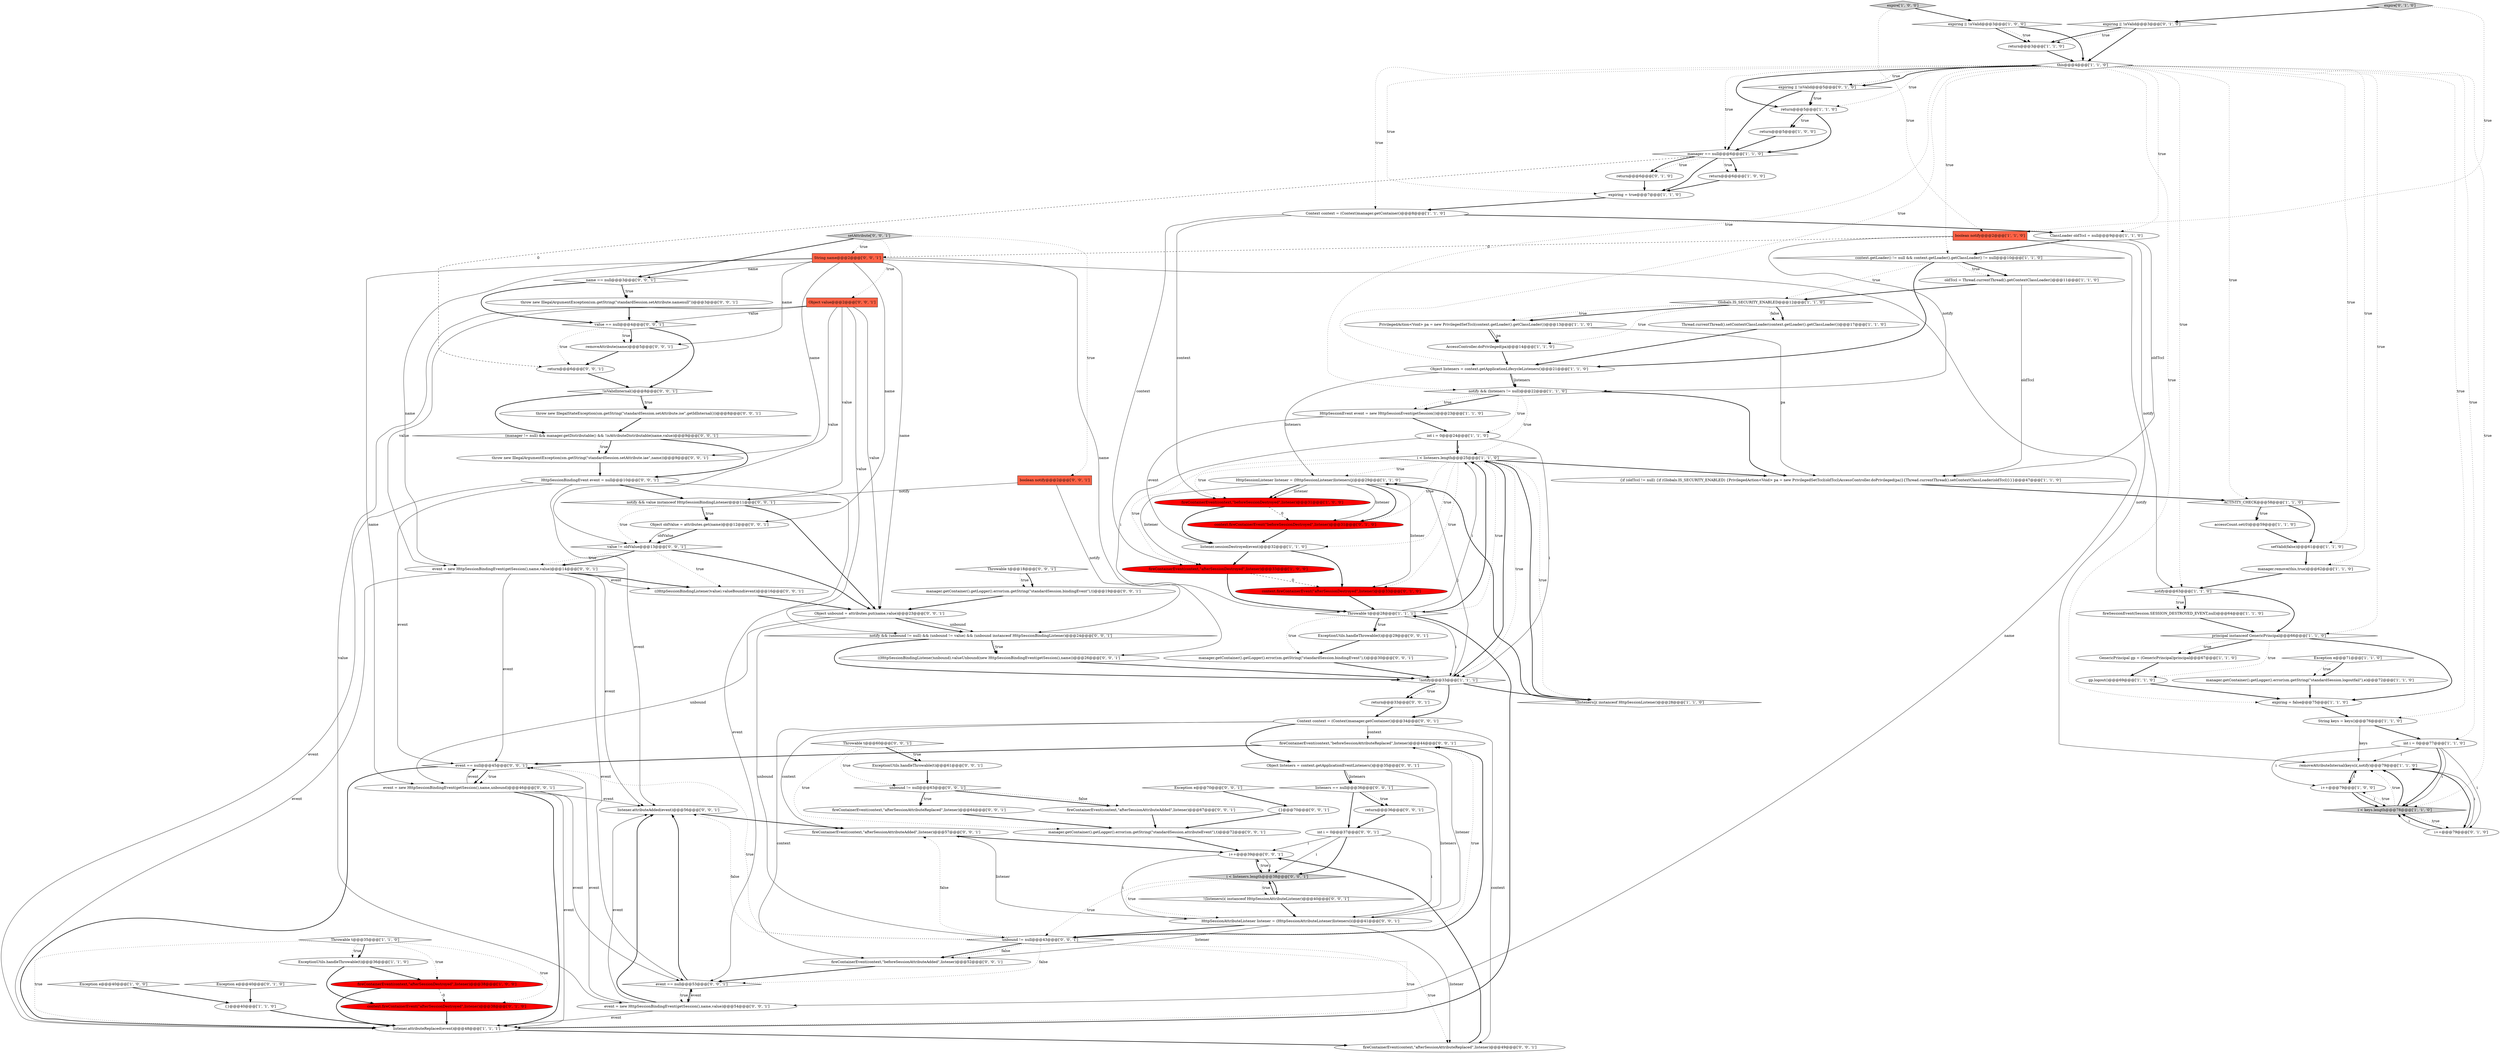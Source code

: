 digraph {
2 [style = filled, label = "manager.getContainer().getLogger().error(sm.getString(\"standardSession.logoutfail\"),e)@@@72@@@['1', '1', '0']", fillcolor = white, shape = ellipse image = "AAA0AAABBB1BBB"];
29 [style = filled, label = "expiring || !isValid@@@3@@@['1', '0', '0']", fillcolor = white, shape = diamond image = "AAA0AAABBB1BBB"];
64 [style = filled, label = "!(listeners(i( instanceof HttpSessionAttributeListener)@@@40@@@['0', '0', '1']", fillcolor = white, shape = diamond image = "AAA0AAABBB3BBB"];
32 [style = filled, label = "i++@@@79@@@['1', '0', '0']", fillcolor = white, shape = ellipse image = "AAA0AAABBB1BBB"];
43 [style = filled, label = "accessCount.set(0)@@@59@@@['1', '1', '0']", fillcolor = white, shape = ellipse image = "AAA0AAABBB1BBB"];
1 [style = filled, label = "notify && (listeners != null)@@@22@@@['1', '1', '0']", fillcolor = white, shape = diamond image = "AAA0AAABBB1BBB"];
33 [style = filled, label = "return@@@5@@@['1', '1', '0']", fillcolor = white, shape = ellipse image = "AAA0AAABBB1BBB"];
78 [style = filled, label = "throw new IllegalArgumentException(sm.getString(\"standardSession.setAttribute.iae\",name))@@@9@@@['0', '0', '1']", fillcolor = white, shape = ellipse image = "AAA0AAABBB3BBB"];
85 [style = filled, label = "Throwable t@@@60@@@['0', '0', '1']", fillcolor = white, shape = diamond image = "AAA0AAABBB3BBB"];
0 [style = filled, label = "i < listeners.length@@@25@@@['1', '1', '0']", fillcolor = white, shape = diamond image = "AAA0AAABBB1BBB"];
99 [style = filled, label = "fireContainerEvent(context,\"beforeSessionAttributeReplaced\",listener)@@@44@@@['0', '0', '1']", fillcolor = white, shape = ellipse image = "AAA0AAABBB3BBB"];
91 [style = filled, label = "HttpSessionAttributeListener listener = (HttpSessionAttributeListener)listeners(i(@@@41@@@['0', '0', '1']", fillcolor = white, shape = ellipse image = "AAA0AAABBB3BBB"];
53 [style = filled, label = "Globals.IS_SECURITY_ENABLED@@@12@@@['1', '1', '0']", fillcolor = white, shape = diamond image = "AAA0AAABBB1BBB"];
115 [style = filled, label = "event = new HttpSessionBindingEvent(getSession(),name,value)@@@54@@@['0', '0', '1']", fillcolor = white, shape = ellipse image = "AAA0AAABBB3BBB"];
65 [style = filled, label = "Context context = (Context)manager.getContainer()@@@34@@@['0', '0', '1']", fillcolor = white, shape = ellipse image = "AAA0AAABBB3BBB"];
82 [style = filled, label = "Object listeners = context.getApplicationEventListeners()@@@35@@@['0', '0', '1']", fillcolor = white, shape = ellipse image = "AAA0AAABBB3BBB"];
92 [style = filled, label = "Object value@@@2@@@['0', '0', '1']", fillcolor = tomato, shape = box image = "AAA0AAABBB3BBB"];
19 [style = filled, label = "PrivilegedAction<Void> pa = new PrivilegedSetTccl(context.getLoader().getClassLoader())@@@13@@@['1', '1', '0']", fillcolor = white, shape = ellipse image = "AAA0AAABBB1BBB"];
5 [style = filled, label = "HttpSessionListener listener = (HttpSessionListener)listeners(j(@@@29@@@['1', '1', '0']", fillcolor = white, shape = ellipse image = "AAA0AAABBB1BBB"];
13 [style = filled, label = "Thread.currentThread().setContextClassLoader(context.getLoader().getClassLoader())@@@17@@@['1', '1', '0']", fillcolor = white, shape = ellipse image = "AAA0AAABBB1BBB"];
37 [style = filled, label = "context.getLoader() != null && context.getLoader().getClassLoader() != null@@@10@@@['1', '1', '0']", fillcolor = white, shape = diamond image = "AAA0AAABBB1BBB"];
20 [style = filled, label = "this@@@4@@@['1', '1', '0']", fillcolor = white, shape = diamond image = "AAA0AAABBB1BBB"];
100 [style = filled, label = "Object unbound = attributes.put(name,value)@@@23@@@['0', '0', '1']", fillcolor = white, shape = ellipse image = "AAA0AAABBB3BBB"];
46 [style = filled, label = "return@@@3@@@['1', '1', '0']", fillcolor = white, shape = ellipse image = "AAA0AAABBB1BBB"];
74 [style = filled, label = "ExceptionUtils.handleThrowable(t)@@@29@@@['0', '0', '1']", fillcolor = white, shape = ellipse image = "AAA0AAABBB3BBB"];
110 [style = filled, label = "int i = 0@@@37@@@['0', '0', '1']", fillcolor = white, shape = ellipse image = "AAA0AAABBB3BBB"];
23 [style = filled, label = "boolean notify@@@2@@@['1', '1', '0']", fillcolor = tomato, shape = box image = "AAA0AAABBB1BBB"];
21 [style = filled, label = "ACTIVITY_CHECK@@@58@@@['1', '1', '0']", fillcolor = white, shape = diamond image = "AAA0AAABBB1BBB"];
62 [style = filled, label = "expire['0', '1', '0']", fillcolor = lightgray, shape = diamond image = "AAA0AAABBB2BBB"];
86 [style = filled, label = "notify && (unbound != null) && (unbound != value) && (unbound instanceof HttpSessionBindingListener)@@@24@@@['0', '0', '1']", fillcolor = white, shape = diamond image = "AAA0AAABBB3BBB"];
107 [style = filled, label = "removeAttribute(name)@@@5@@@['0', '0', '1']", fillcolor = white, shape = ellipse image = "AAA0AAABBB3BBB"];
14 [style = filled, label = "int i = 0@@@24@@@['1', '1', '0']", fillcolor = white, shape = ellipse image = "AAA0AAABBB1BBB"];
72 [style = filled, label = "unbound != null@@@63@@@['0', '0', '1']", fillcolor = white, shape = diamond image = "AAA0AAABBB3BBB"];
87 [style = filled, label = "boolean notify@@@2@@@['0', '0', '1']", fillcolor = tomato, shape = box image = "AAA0AAABBB3BBB"];
73 [style = filled, label = "i < listeners.length@@@38@@@['0', '0', '1']", fillcolor = lightgray, shape = diamond image = "AAA0AAABBB3BBB"];
4 [style = filled, label = "!(listeners(j( instanceof HttpSessionListener)@@@28@@@['1', '1', '0']", fillcolor = white, shape = diamond image = "AAA0AAABBB1BBB"];
97 [style = filled, label = "notify && value instanceof HttpSessionBindingListener@@@11@@@['0', '0', '1']", fillcolor = white, shape = diamond image = "AAA0AAABBB3BBB"];
104 [style = filled, label = "((HttpSessionBindingListener)value).valueBound(event)@@@16@@@['0', '0', '1']", fillcolor = white, shape = ellipse image = "AAA0AAABBB3BBB"];
112 [style = filled, label = "{}@@@70@@@['0', '0', '1']", fillcolor = white, shape = ellipse image = "AAA0AAABBB3BBB"];
61 [style = filled, label = "context.fireContainerEvent(\"afterSessionDestroyed\",listener)@@@33@@@['0', '1', '0']", fillcolor = red, shape = ellipse image = "AAA1AAABBB2BBB"];
12 [style = filled, label = "Object listeners = context.getApplicationLifecycleListeners()@@@21@@@['1', '1', '0']", fillcolor = white, shape = ellipse image = "AAA0AAABBB1BBB"];
27 [style = filled, label = "expiring = true@@@7@@@['1', '1', '0']", fillcolor = white, shape = ellipse image = "AAA0AAABBB1BBB"];
96 [style = filled, label = "return@@@36@@@['0', '0', '1']", fillcolor = white, shape = ellipse image = "AAA0AAABBB3BBB"];
42 [style = filled, label = "manager.remove(this,true)@@@62@@@['1', '1', '0']", fillcolor = white, shape = ellipse image = "AAA0AAABBB1BBB"];
31 [style = filled, label = "return@@@5@@@['1', '0', '0']", fillcolor = white, shape = ellipse image = "AAA0AAABBB1BBB"];
105 [style = filled, label = "throw new IllegalStateException(sm.getString(\"standardSession.setAttribute.ise\",getIdInternal()))@@@8@@@['0', '0', '1']", fillcolor = white, shape = ellipse image = "AAA0AAABBB3BBB"];
41 [style = filled, label = "Context context = (Context)manager.getContainer()@@@8@@@['1', '1', '0']", fillcolor = white, shape = ellipse image = "AAA0AAABBB1BBB"];
10 [style = filled, label = "expiring = false@@@75@@@['1', '1', '0']", fillcolor = white, shape = ellipse image = "AAA0AAABBB1BBB"];
16 [style = filled, label = "fireContainerEvent(context,\"afterSessionDestroyed\",listener)@@@33@@@['1', '0', '0']", fillcolor = red, shape = ellipse image = "AAA1AAABBB1BBB"];
84 [style = filled, label = "name == null@@@3@@@['0', '0', '1']", fillcolor = white, shape = diamond image = "AAA0AAABBB3BBB"];
26 [style = filled, label = "manager == null@@@6@@@['1', '1', '0']", fillcolor = white, shape = diamond image = "AAA0AAABBB1BBB"];
67 [style = filled, label = "!isValidInternal()@@@8@@@['0', '0', '1']", fillcolor = white, shape = diamond image = "AAA0AAABBB3BBB"];
79 [style = filled, label = "return@@@6@@@['0', '0', '1']", fillcolor = white, shape = ellipse image = "AAA0AAABBB3BBB"];
9 [style = filled, label = "GenericPrincipal gp = (GenericPrincipal)principal@@@67@@@['1', '1', '0']", fillcolor = white, shape = ellipse image = "AAA0AAABBB1BBB"];
77 [style = filled, label = "Exception e@@@70@@@['0', '0', '1']", fillcolor = white, shape = diamond image = "AAA0AAABBB3BBB"];
98 [style = filled, label = "manager.getContainer().getLogger().error(sm.getString(\"standardSession.bindingEvent\"),t)@@@19@@@['0', '0', '1']", fillcolor = white, shape = ellipse image = "AAA0AAABBB3BBB"];
66 [style = filled, label = "manager.getContainer().getLogger().error(sm.getString(\"standardSession.bindingEvent\"),t)@@@30@@@['0', '0', '1']", fillcolor = white, shape = ellipse image = "AAA0AAABBB3BBB"];
106 [style = filled, label = "i++@@@39@@@['0', '0', '1']", fillcolor = white, shape = ellipse image = "AAA0AAABBB3BBB"];
24 [style = filled, label = "fireContainerEvent(context,\"beforeSessionDestroyed\",listener)@@@31@@@['1', '0', '0']", fillcolor = red, shape = ellipse image = "AAA1AAABBB1BBB"];
50 [style = filled, label = "Throwable t@@@28@@@['1', '1', '1']", fillcolor = white, shape = diamond image = "AAA0AAABBB1BBB"];
48 [style = filled, label = "fireSessionEvent(Session.SESSION_DESTROYED_EVENT,null)@@@64@@@['1', '1', '0']", fillcolor = white, shape = ellipse image = "AAA0AAABBB1BBB"];
80 [style = filled, label = "value != oldValue@@@13@@@['0', '0', '1']", fillcolor = white, shape = diamond image = "AAA0AAABBB3BBB"];
38 [style = filled, label = "Exception e@@@71@@@['1', '1', '0']", fillcolor = white, shape = diamond image = "AAA0AAABBB1BBB"];
7 [style = filled, label = "Throwable t@@@35@@@['1', '1', '0']", fillcolor = white, shape = diamond image = "AAA0AAABBB1BBB"];
58 [style = filled, label = "Exception e@@@40@@@['0', '1', '0']", fillcolor = white, shape = diamond image = "AAA0AAABBB2BBB"];
116 [style = filled, label = "fireContainerEvent(context,\"beforeSessionAttributeAdded\",listener)@@@52@@@['0', '0', '1']", fillcolor = white, shape = ellipse image = "AAA0AAABBB3BBB"];
54 [style = filled, label = "return@@@6@@@['0', '1', '0']", fillcolor = white, shape = ellipse image = "AAA0AAABBB2BBB"];
25 [style = filled, label = "setValid(false)@@@61@@@['1', '1', '0']", fillcolor = white, shape = ellipse image = "AAA0AAABBB1BBB"];
75 [style = filled, label = "throw new IllegalArgumentException(sm.getString(\"standardSession.setAttribute.namenull\"))@@@3@@@['0', '0', '1']", fillcolor = white, shape = ellipse image = "AAA0AAABBB3BBB"];
45 [style = filled, label = "{}@@@40@@@['1', '1', '0']", fillcolor = white, shape = ellipse image = "AAA0AAABBB1BBB"];
111 [style = filled, label = "manager.getContainer().getLogger().error(sm.getString(\"standardSession.attributeEvent\"),t)@@@72@@@['0', '0', '1']", fillcolor = white, shape = ellipse image = "AAA0AAABBB3BBB"];
60 [style = filled, label = "context.fireContainerEvent(\"afterSessionDestroyed\",listener)@@@38@@@['0', '1', '0']", fillcolor = red, shape = ellipse image = "AAA1AAABBB2BBB"];
93 [style = filled, label = "String name@@@2@@@['0', '0', '1']", fillcolor = tomato, shape = box image = "AAA0AAABBB3BBB"];
28 [style = filled, label = "expire['1', '0', '0']", fillcolor = lightgray, shape = diamond image = "AAA0AAABBB1BBB"];
57 [style = filled, label = "expiring || !isValid@@@5@@@['0', '1', '0']", fillcolor = white, shape = diamond image = "AAA0AAABBB2BBB"];
59 [style = filled, label = "context.fireContainerEvent(\"beforeSessionDestroyed\",listener)@@@31@@@['0', '1', '0']", fillcolor = red, shape = ellipse image = "AAA1AAABBB2BBB"];
35 [style = filled, label = "notify@@@63@@@['1', '1', '0']", fillcolor = white, shape = diamond image = "AAA0AAABBB1BBB"];
39 [style = filled, label = "ClassLoader oldTccl = null@@@9@@@['1', '1', '0']", fillcolor = white, shape = ellipse image = "AAA0AAABBB1BBB"];
44 [style = filled, label = "Exception e@@@40@@@['1', '0', '0']", fillcolor = white, shape = diamond image = "AAA0AAABBB1BBB"];
89 [style = filled, label = "fireContainerEvent(context,\"afterSessionAttributeAdded\",listener)@@@67@@@['0', '0', '1']", fillcolor = white, shape = ellipse image = "AAA0AAABBB3BBB"];
113 [style = filled, label = "value == null@@@4@@@['0', '0', '1']", fillcolor = white, shape = diamond image = "AAA0AAABBB3BBB"];
8 [style = filled, label = "String keys = keys()@@@76@@@['1', '1', '0']", fillcolor = white, shape = ellipse image = "AAA0AAABBB1BBB"];
69 [style = filled, label = "listener.attributeAdded(event)@@@56@@@['0', '0', '1']", fillcolor = white, shape = ellipse image = "AAA0AAABBB3BBB"];
30 [style = filled, label = "gp.logout()@@@69@@@['1', '1', '0']", fillcolor = white, shape = ellipse image = "AAA0AAABBB1BBB"];
90 [style = filled, label = "event = new HttpSessionBindingEvent(getSession(),name,value)@@@14@@@['0', '0', '1']", fillcolor = white, shape = ellipse image = "AAA0AAABBB3BBB"];
114 [style = filled, label = "HttpSessionBindingEvent event = null@@@10@@@['0', '0', '1']", fillcolor = white, shape = ellipse image = "AAA0AAABBB3BBB"];
101 [style = filled, label = "event == null@@@53@@@['0', '0', '1']", fillcolor = white, shape = diamond image = "AAA0AAABBB3BBB"];
94 [style = filled, label = "(manager != null) && manager.getDistributable() && !isAttributeDistributable(name,value)@@@9@@@['0', '0', '1']", fillcolor = white, shape = diamond image = "AAA0AAABBB3BBB"];
52 [style = filled, label = "HttpSessionEvent event = new HttpSessionEvent(getSession())@@@23@@@['1', '1', '0']", fillcolor = white, shape = ellipse image = "AAA0AAABBB1BBB"];
102 [style = filled, label = "fireContainerEvent(context,\"afterSessionAttributeReplaced\",listener)@@@49@@@['0', '0', '1']", fillcolor = white, shape = ellipse image = "AAA0AAABBB3BBB"];
95 [style = filled, label = "setAttribute['0', '0', '1']", fillcolor = lightgray, shape = diamond image = "AAA0AAABBB3BBB"];
17 [style = filled, label = "return@@@6@@@['1', '0', '0']", fillcolor = white, shape = ellipse image = "AAA0AAABBB1BBB"];
18 [style = filled, label = "AccessController.doPrivileged(pa)@@@14@@@['1', '1', '0']", fillcolor = white, shape = ellipse image = "AAA0AAABBB1BBB"];
6 [style = filled, label = "listener.sessionDestroyed(event)@@@32@@@['1', '1', '0']", fillcolor = white, shape = ellipse image = "AAA0AAABBB1BBB"];
63 [style = filled, label = "unbound != null@@@43@@@['0', '0', '1']", fillcolor = white, shape = diamond image = "AAA0AAABBB3BBB"];
56 [style = filled, label = "expiring || !isValid@@@3@@@['0', '1', '0']", fillcolor = white, shape = diamond image = "AAA0AAABBB2BBB"];
88 [style = filled, label = "listeners == null@@@36@@@['0', '0', '1']", fillcolor = white, shape = diamond image = "AAA0AAABBB3BBB"];
109 [style = filled, label = "fireContainerEvent(context,\"afterSessionAttributeAdded\",listener)@@@57@@@['0', '0', '1']", fillcolor = white, shape = ellipse image = "AAA0AAABBB3BBB"];
22 [style = filled, label = "principal instanceof GenericPrincipal@@@66@@@['1', '1', '0']", fillcolor = white, shape = diamond image = "AAA0AAABBB1BBB"];
40 [style = filled, label = "ExceptionUtils.handleThrowable(t)@@@36@@@['1', '1', '0']", fillcolor = white, shape = ellipse image = "AAA0AAABBB1BBB"];
81 [style = filled, label = "return@@@33@@@['0', '0', '1']", fillcolor = white, shape = ellipse image = "AAA0AAABBB3BBB"];
47 [style = filled, label = "{if (oldTccl != null) {if (Globals.IS_SECURITY_ENABLED) {PrivilegedAction<Void> pa = new PrivilegedSetTccl(oldTccl)AccessController.doPrivileged(pa)}{Thread.currentThread().setContextClassLoader(oldTccl)}}}@@@47@@@['1', '1', '0']", fillcolor = white, shape = ellipse image = "AAA0AAABBB1BBB"];
15 [style = filled, label = "oldTccl = Thread.currentThread().getContextClassLoader()@@@11@@@['1', '1', '0']", fillcolor = white, shape = ellipse image = "AAA0AAABBB1BBB"];
68 [style = filled, label = "event = new HttpSessionBindingEvent(getSession(),name,unbound)@@@46@@@['0', '0', '1']", fillcolor = white, shape = ellipse image = "AAA0AAABBB3BBB"];
11 [style = filled, label = "listener.attributeReplaced(event)@@@48@@@['1', '1', '1']", fillcolor = white, shape = ellipse image = "AAA0AAABBB1BBB"];
36 [style = filled, label = "!notify@@@33@@@['1', '1', '1']", fillcolor = white, shape = diamond image = "AAA0AAABBB1BBB"];
103 [style = filled, label = "ExceptionUtils.handleThrowable(t)@@@61@@@['0', '0', '1']", fillcolor = white, shape = ellipse image = "AAA0AAABBB3BBB"];
55 [style = filled, label = "i++@@@79@@@['0', '1', '0']", fillcolor = white, shape = ellipse image = "AAA0AAABBB2BBB"];
49 [style = filled, label = "removeAttributeInternal(keys(i(,notify)@@@79@@@['1', '1', '0']", fillcolor = white, shape = ellipse image = "AAA0AAABBB1BBB"];
76 [style = filled, label = "Object oldValue = attributes.get(name)@@@12@@@['0', '0', '1']", fillcolor = white, shape = ellipse image = "AAA0AAABBB3BBB"];
3 [style = filled, label = "i < keys.length@@@78@@@['1', '1', '0']", fillcolor = lightgray, shape = diamond image = "AAA0AAABBB1BBB"];
34 [style = filled, label = "fireContainerEvent(context,\"afterSessionDestroyed\",listener)@@@38@@@['1', '0', '0']", fillcolor = red, shape = ellipse image = "AAA1AAABBB1BBB"];
51 [style = filled, label = "int i = 0@@@77@@@['1', '1', '0']", fillcolor = white, shape = ellipse image = "AAA0AAABBB1BBB"];
108 [style = filled, label = "Throwable t@@@18@@@['0', '0', '1']", fillcolor = white, shape = diamond image = "AAA0AAABBB3BBB"];
71 [style = filled, label = "fireContainerEvent(context,\"afterSessionAttributeReplaced\",listener)@@@64@@@['0', '0', '1']", fillcolor = white, shape = ellipse image = "AAA0AAABBB3BBB"];
70 [style = filled, label = "((HttpSessionBindingListener)unbound).valueUnbound(new HttpSessionBindingEvent(getSession(),name))@@@26@@@['0', '0', '1']", fillcolor = white, shape = ellipse image = "AAA0AAABBB3BBB"];
83 [style = filled, label = "event == null@@@45@@@['0', '0', '1']", fillcolor = white, shape = diamond image = "AAA0AAABBB3BBB"];
95->84 [style = bold, label=""];
55->3 [style = solid, label="i"];
35->48 [style = bold, label=""];
93->84 [style = solid, label="name"];
54->27 [style = bold, label=""];
20->57 [style = bold, label=""];
0->5 [style = dotted, label="true"];
113->67 [style = bold, label=""];
87->86 [style = solid, label="notify"];
115->69 [style = bold, label=""];
57->33 [style = bold, label=""];
91->116 [style = solid, label="listener"];
7->34 [style = dotted, label="true"];
96->110 [style = bold, label=""];
21->43 [style = bold, label=""];
99->83 [style = bold, label=""];
23->49 [style = solid, label="notify"];
73->63 [style = dotted, label="true"];
20->27 [style = dotted, label="true"];
51->55 [style = solid, label="i"];
20->41 [style = dotted, label="true"];
68->11 [style = solid, label="event"];
37->15 [style = bold, label=""];
115->69 [style = solid, label="event"];
8->51 [style = bold, label=""];
0->6 [style = dotted, label="true"];
26->79 [style = dashed, label="0"];
64->73 [style = bold, label=""];
91->63 [style = bold, label=""];
32->49 [style = solid, label="i"];
50->74 [style = dotted, label="true"];
111->106 [style = bold, label=""];
63->99 [style = dotted, label="true"];
49->55 [style = bold, label=""];
16->61 [style = dashed, label="0"];
115->101 [style = solid, label="event"];
108->98 [style = bold, label=""];
53->19 [style = bold, label=""];
93->70 [style = solid, label="name"];
116->101 [style = bold, label=""];
93->107 [style = solid, label="name"];
52->14 [style = bold, label=""];
20->42 [style = dotted, label="true"];
93->78 [style = solid, label="name"];
41->16 [style = solid, label="context"];
20->57 [style = dotted, label="true"];
83->68 [style = dotted, label="true"];
10->8 [style = bold, label=""];
75->113 [style = bold, label=""];
63->99 [style = bold, label=""];
0->24 [style = dotted, label="true"];
29->46 [style = bold, label=""];
80->90 [style = dotted, label="true"];
97->76 [style = bold, label=""];
66->36 [style = bold, label=""];
101->69 [style = bold, label=""];
53->19 [style = dotted, label="true"];
114->83 [style = solid, label="event"];
86->36 [style = bold, label=""];
107->79 [style = bold, label=""];
1->0 [style = dotted, label="true"];
78->114 [style = bold, label=""];
82->91 [style = solid, label="listeners"];
17->27 [style = bold, label=""];
90->104 [style = bold, label=""];
59->6 [style = bold, label=""];
32->3 [style = bold, label=""];
23->35 [style = solid, label="notify"];
113->107 [style = bold, label=""];
84->113 [style = bold, label=""];
68->11 [style = bold, label=""];
50->36 [style = solid, label="i"];
92->115 [style = solid, label="value"];
62->56 [style = bold, label=""];
92->86 [style = solid, label="value"];
94->114 [style = bold, label=""];
63->109 [style = dotted, label="false"];
88->96 [style = bold, label=""];
65->99 [style = solid, label="context"];
19->18 [style = bold, label=""];
68->69 [style = solid, label="event"];
26->17 [style = bold, label=""];
91->102 [style = solid, label="listener"];
24->59 [style = dashed, label="0"];
7->40 [style = dotted, label="true"];
20->26 [style = dotted, label="true"];
57->33 [style = dotted, label="true"];
114->69 [style = solid, label="event"];
36->4 [style = bold, label=""];
50->66 [style = dotted, label="true"];
22->9 [style = bold, label=""];
93->68 [style = solid, label="name"];
18->12 [style = bold, label=""];
76->80 [style = bold, label=""];
94->78 [style = dotted, label="true"];
56->46 [style = bold, label=""];
32->3 [style = solid, label="i"];
14->50 [style = solid, label="i"];
40->34 [style = bold, label=""];
89->111 [style = bold, label=""];
21->25 [style = bold, label=""];
83->68 [style = bold, label=""];
93->115 [style = solid, label="name"];
12->1 [style = bold, label=""];
86->70 [style = dotted, label="true"];
72->71 [style = dotted, label="true"];
100->86 [style = solid, label="unbound"];
80->90 [style = bold, label=""];
101->115 [style = bold, label=""];
19->47 [style = solid, label="pa"];
100->63 [style = solid, label="unbound"];
97->76 [style = dotted, label="true"];
15->47 [style = solid, label="oldTccl"];
0->36 [style = bold, label=""];
4->0 [style = bold, label=""];
45->11 [style = bold, label=""];
38->2 [style = bold, label=""];
49->32 [style = bold, label=""];
6->61 [style = bold, label=""];
100->86 [style = bold, label=""];
92->100 [style = solid, label="value"];
29->20 [style = bold, label=""];
26->27 [style = bold, label=""];
77->112 [style = bold, label=""];
112->111 [style = bold, label=""];
13->12 [style = bold, label=""];
12->5 [style = solid, label="listeners"];
100->68 [style = solid, label="unbound"];
95->87 [style = dotted, label="true"];
113->107 [style = dotted, label="true"];
72->71 [style = bold, label=""];
0->50 [style = dotted, label="true"];
20->10 [style = dotted, label="true"];
63->11 [style = dotted, label="true"];
11->102 [style = bold, label=""];
23->1 [style = solid, label="notify"];
35->48 [style = dotted, label="true"];
30->10 [style = bold, label=""];
20->3 [style = dotted, label="true"];
28->23 [style = dotted, label="true"];
46->20 [style = bold, label=""];
73->64 [style = bold, label=""];
20->22 [style = dotted, label="true"];
108->98 [style = dotted, label="true"];
114->101 [style = solid, label="event"];
22->9 [style = dotted, label="true"];
85->72 [style = dotted, label="true"];
44->45 [style = bold, label=""];
82->88 [style = solid, label="listeners"];
92->80 [style = solid, label="value"];
68->83 [style = solid, label="event"];
82->88 [style = bold, label=""];
33->31 [style = dotted, label="true"];
88->96 [style = dotted, label="true"];
39->37 [style = bold, label=""];
28->29 [style = bold, label=""];
20->35 [style = dotted, label="true"];
110->73 [style = bold, label=""];
64->91 [style = bold, label=""];
20->25 [style = dotted, label="true"];
97->80 [style = dotted, label="true"];
5->59 [style = bold, label=""];
1->52 [style = bold, label=""];
67->94 [style = bold, label=""];
20->51 [style = dotted, label="true"];
94->78 [style = bold, label=""];
88->110 [style = bold, label=""];
34->60 [style = dashed, label="0"];
14->36 [style = solid, label="i"];
90->69 [style = solid, label="event"];
62->23 [style = dotted, label="true"];
19->18 [style = solid, label="pa"];
5->59 [style = solid, label="listener"];
0->4 [style = dotted, label="true"];
57->26 [style = bold, label=""];
15->53 [style = bold, label=""];
113->79 [style = dotted, label="true"];
5->16 [style = solid, label="listener"];
0->59 [style = dotted, label="true"];
23->93 [style = dashed, label="0"];
80->100 [style = bold, label=""];
95->92 [style = dotted, label="true"];
72->89 [style = bold, label=""];
87->97 [style = solid, label="notify"];
114->11 [style = solid, label="event"];
26->54 [style = dotted, label="true"];
115->11 [style = solid, label="event"];
20->39 [style = dotted, label="true"];
37->15 [style = dotted, label="true"];
2->10 [style = bold, label=""];
98->100 [style = bold, label=""];
110->106 [style = solid, label="i"];
3->49 [style = dotted, label="true"];
37->12 [style = bold, label=""];
92->97 [style = solid, label="value"];
33->26 [style = bold, label=""];
16->50 [style = bold, label=""];
84->75 [style = dotted, label="true"];
72->89 [style = dotted, label="false"];
7->60 [style = dotted, label="true"];
74->66 [style = bold, label=""];
67->105 [style = dotted, label="true"];
63->101 [style = dotted, label="false"];
31->26 [style = bold, label=""];
76->80 [style = solid, label="oldValue"];
5->61 [style = solid, label="listener"];
20->37 [style = dotted, label="true"];
101->115 [style = dotted, label="true"];
20->33 [style = dotted, label="true"];
5->24 [style = solid, label="listener"];
20->1 [style = dotted, label="true"];
7->11 [style = dotted, label="true"];
26->54 [style = bold, label=""];
67->105 [style = bold, label=""];
81->65 [style = bold, label=""];
63->116 [style = bold, label=""];
50->0 [style = bold, label=""];
26->17 [style = dotted, label="true"];
5->24 [style = bold, label=""];
103->72 [style = bold, label=""];
86->70 [style = bold, label=""];
63->102 [style = dotted, label="true"];
22->10 [style = bold, label=""];
25->42 [style = bold, label=""];
11->50 [style = bold, label=""];
71->111 [style = bold, label=""];
79->67 [style = bold, label=""];
3->55 [style = dotted, label="true"];
0->16 [style = dotted, label="true"];
47->21 [style = bold, label=""];
12->1 [style = solid, label="listeners"];
90->11 [style = solid, label="event"];
4->5 [style = bold, label=""];
39->47 [style = solid, label="oldTccl"];
7->40 [style = bold, label=""];
53->13 [style = bold, label=""];
52->6 [style = solid, label="event"];
85->103 [style = bold, label=""];
21->43 [style = dotted, label="true"];
69->109 [style = bold, label=""];
65->116 [style = solid, label="context"];
110->73 [style = solid, label="i"];
92->90 [style = solid, label="value"];
83->11 [style = bold, label=""];
106->91 [style = solid, label="i"];
90->101 [style = solid, label="event"];
68->101 [style = solid, label="event"];
37->53 [style = dotted, label="true"];
50->74 [style = bold, label=""];
55->49 [style = solid, label="i"];
92->113 [style = solid, label="value"];
90->104 [style = solid, label="event"];
91->99 [style = solid, label="listener"];
3->32 [style = dotted, label="true"];
109->106 [style = bold, label=""];
93->90 [style = solid, label="name"];
41->24 [style = solid, label="context"];
63->69 [style = dotted, label="false"];
85->111 [style = dotted, label="true"];
80->104 [style = dotted, label="true"];
20->8 [style = dotted, label="true"];
95->93 [style = dotted, label="true"];
35->22 [style = bold, label=""];
73->106 [style = dotted, label="true"];
115->83 [style = solid, label="event"];
102->106 [style = bold, label=""];
53->13 [style = dotted, label="false"];
73->64 [style = dotted, label="true"];
84->75 [style = bold, label=""];
85->103 [style = dotted, label="true"];
9->30 [style = bold, label=""];
53->18 [style = dotted, label="true"];
0->61 [style = dotted, label="true"];
20->21 [style = dotted, label="true"];
1->14 [style = dotted, label="true"];
48->22 [style = bold, label=""];
55->3 [style = bold, label=""];
1->52 [style = dotted, label="true"];
73->91 [style = dotted, label="true"];
34->11 [style = bold, label=""];
104->100 [style = bold, label=""];
20->33 [style = bold, label=""];
0->36 [style = dotted, label="true"];
42->35 [style = bold, label=""];
29->46 [style = dotted, label="true"];
63->83 [style = dotted, label="true"];
93->100 [style = solid, label="name"];
51->3 [style = bold, label=""];
0->47 [style = bold, label=""];
36->81 [style = dotted, label="true"];
1->47 [style = bold, label=""];
65->102 [style = solid, label="context"];
14->0 [style = bold, label=""];
93->76 [style = solid, label="name"];
6->16 [style = bold, label=""];
51->49 [style = solid, label="i"];
106->73 [style = solid, label="i"];
105->94 [style = bold, label=""];
38->2 [style = dotted, label="true"];
91->109 [style = solid, label="listener"];
51->3 [style = solid, label="i"];
27->41 [style = bold, label=""];
58->45 [style = bold, label=""];
36->5 [style = solid, label="j"];
61->50 [style = bold, label=""];
36->81 [style = bold, label=""];
14->0 [style = solid, label="i"];
56->46 [style = dotted, label="true"];
33->31 [style = bold, label=""];
60->11 [style = bold, label=""];
106->73 [style = bold, label=""];
70->36 [style = bold, label=""];
97->100 [style = bold, label=""];
8->49 [style = solid, label="keys"];
20->12 [style = dotted, label="true"];
3->49 [style = bold, label=""];
50->0 [style = solid, label="i"];
56->20 [style = bold, label=""];
22->30 [style = dotted, label="true"];
41->39 [style = bold, label=""];
43->25 [style = bold, label=""];
24->6 [style = bold, label=""];
40->60 [style = bold, label=""];
65->109 [style = solid, label="context"];
36->65 [style = bold, label=""];
110->91 [style = solid, label="i"];
63->116 [style = dotted, label="false"];
65->82 [style = bold, label=""];
51->32 [style = solid, label="i"];
90->83 [style = solid, label="event"];
114->97 [style = bold, label=""];
}
